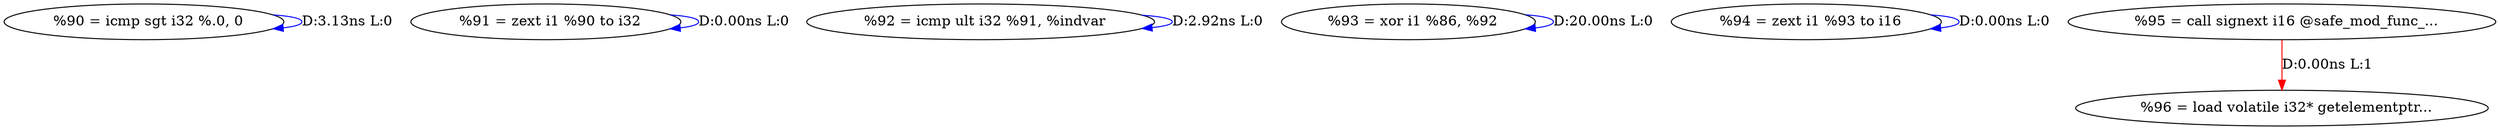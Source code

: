 digraph {
Node0x31a38c0[label="  %90 = icmp sgt i32 %.0, 0"];
Node0x31a38c0 -> Node0x31a38c0[label="D:3.13ns L:0",color=blue];
Node0x31a39a0[label="  %91 = zext i1 %90 to i32"];
Node0x31a39a0 -> Node0x31a39a0[label="D:0.00ns L:0",color=blue];
Node0x31a3a80[label="  %92 = icmp ult i32 %91, %indvar"];
Node0x31a3a80 -> Node0x31a3a80[label="D:2.92ns L:0",color=blue];
Node0x31a3bb0[label="  %93 = xor i1 %86, %92"];
Node0x31a3bb0 -> Node0x31a3bb0[label="D:20.00ns L:0",color=blue];
Node0x31a3c90[label="  %94 = zext i1 %93 to i16"];
Node0x31a3c90 -> Node0x31a3c90[label="D:0.00ns L:0",color=blue];
Node0x31a3e50[label="  %96 = load volatile i32* getelementptr..."];
Node0x31a3d70[label="  %95 = call signext i16 @safe_mod_func_..."];
Node0x31a3d70 -> Node0x31a3e50[label="D:0.00ns L:1",color=red];
}
